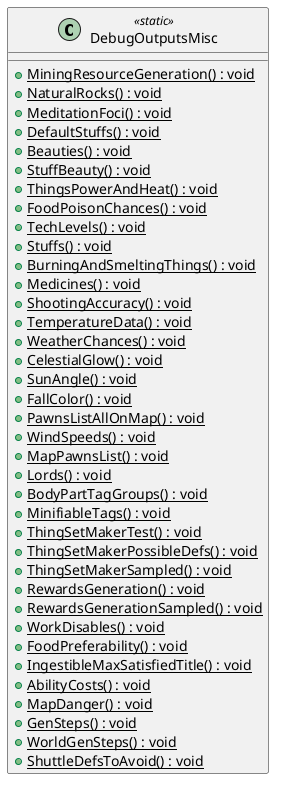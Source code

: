 @startuml
class DebugOutputsMisc <<static>> {
    + {static} MiningResourceGeneration() : void
    + {static} NaturalRocks() : void
    + {static} MeditationFoci() : void
    + {static} DefaultStuffs() : void
    + {static} Beauties() : void
    + {static} StuffBeauty() : void
    + {static} ThingsPowerAndHeat() : void
    + {static} FoodPoisonChances() : void
    + {static} TechLevels() : void
    + {static} Stuffs() : void
    + {static} BurningAndSmeltingThings() : void
    + {static} Medicines() : void
    + {static} ShootingAccuracy() : void
    + {static} TemperatureData() : void
    + {static} WeatherChances() : void
    + {static} CelestialGlow() : void
    + {static} SunAngle() : void
    + {static} FallColor() : void
    + {static} PawnsListAllOnMap() : void
    + {static} WindSpeeds() : void
    + {static} MapPawnsList() : void
    + {static} Lords() : void
    + {static} BodyPartTagGroups() : void
    + {static} MinifiableTags() : void
    + {static} ThingSetMakerTest() : void
    + {static} ThingSetMakerPossibleDefs() : void
    + {static} ThingSetMakerSampled() : void
    + {static} RewardsGeneration() : void
    + {static} RewardsGenerationSampled() : void
    + {static} WorkDisables() : void
    + {static} FoodPreferability() : void
    + {static} IngestibleMaxSatisfiedTitle() : void
    + {static} AbilityCosts() : void
    + {static} MapDanger() : void
    + {static} GenSteps() : void
    + {static} WorldGenSteps() : void
    + {static} ShuttleDefsToAvoid() : void
}
@enduml
